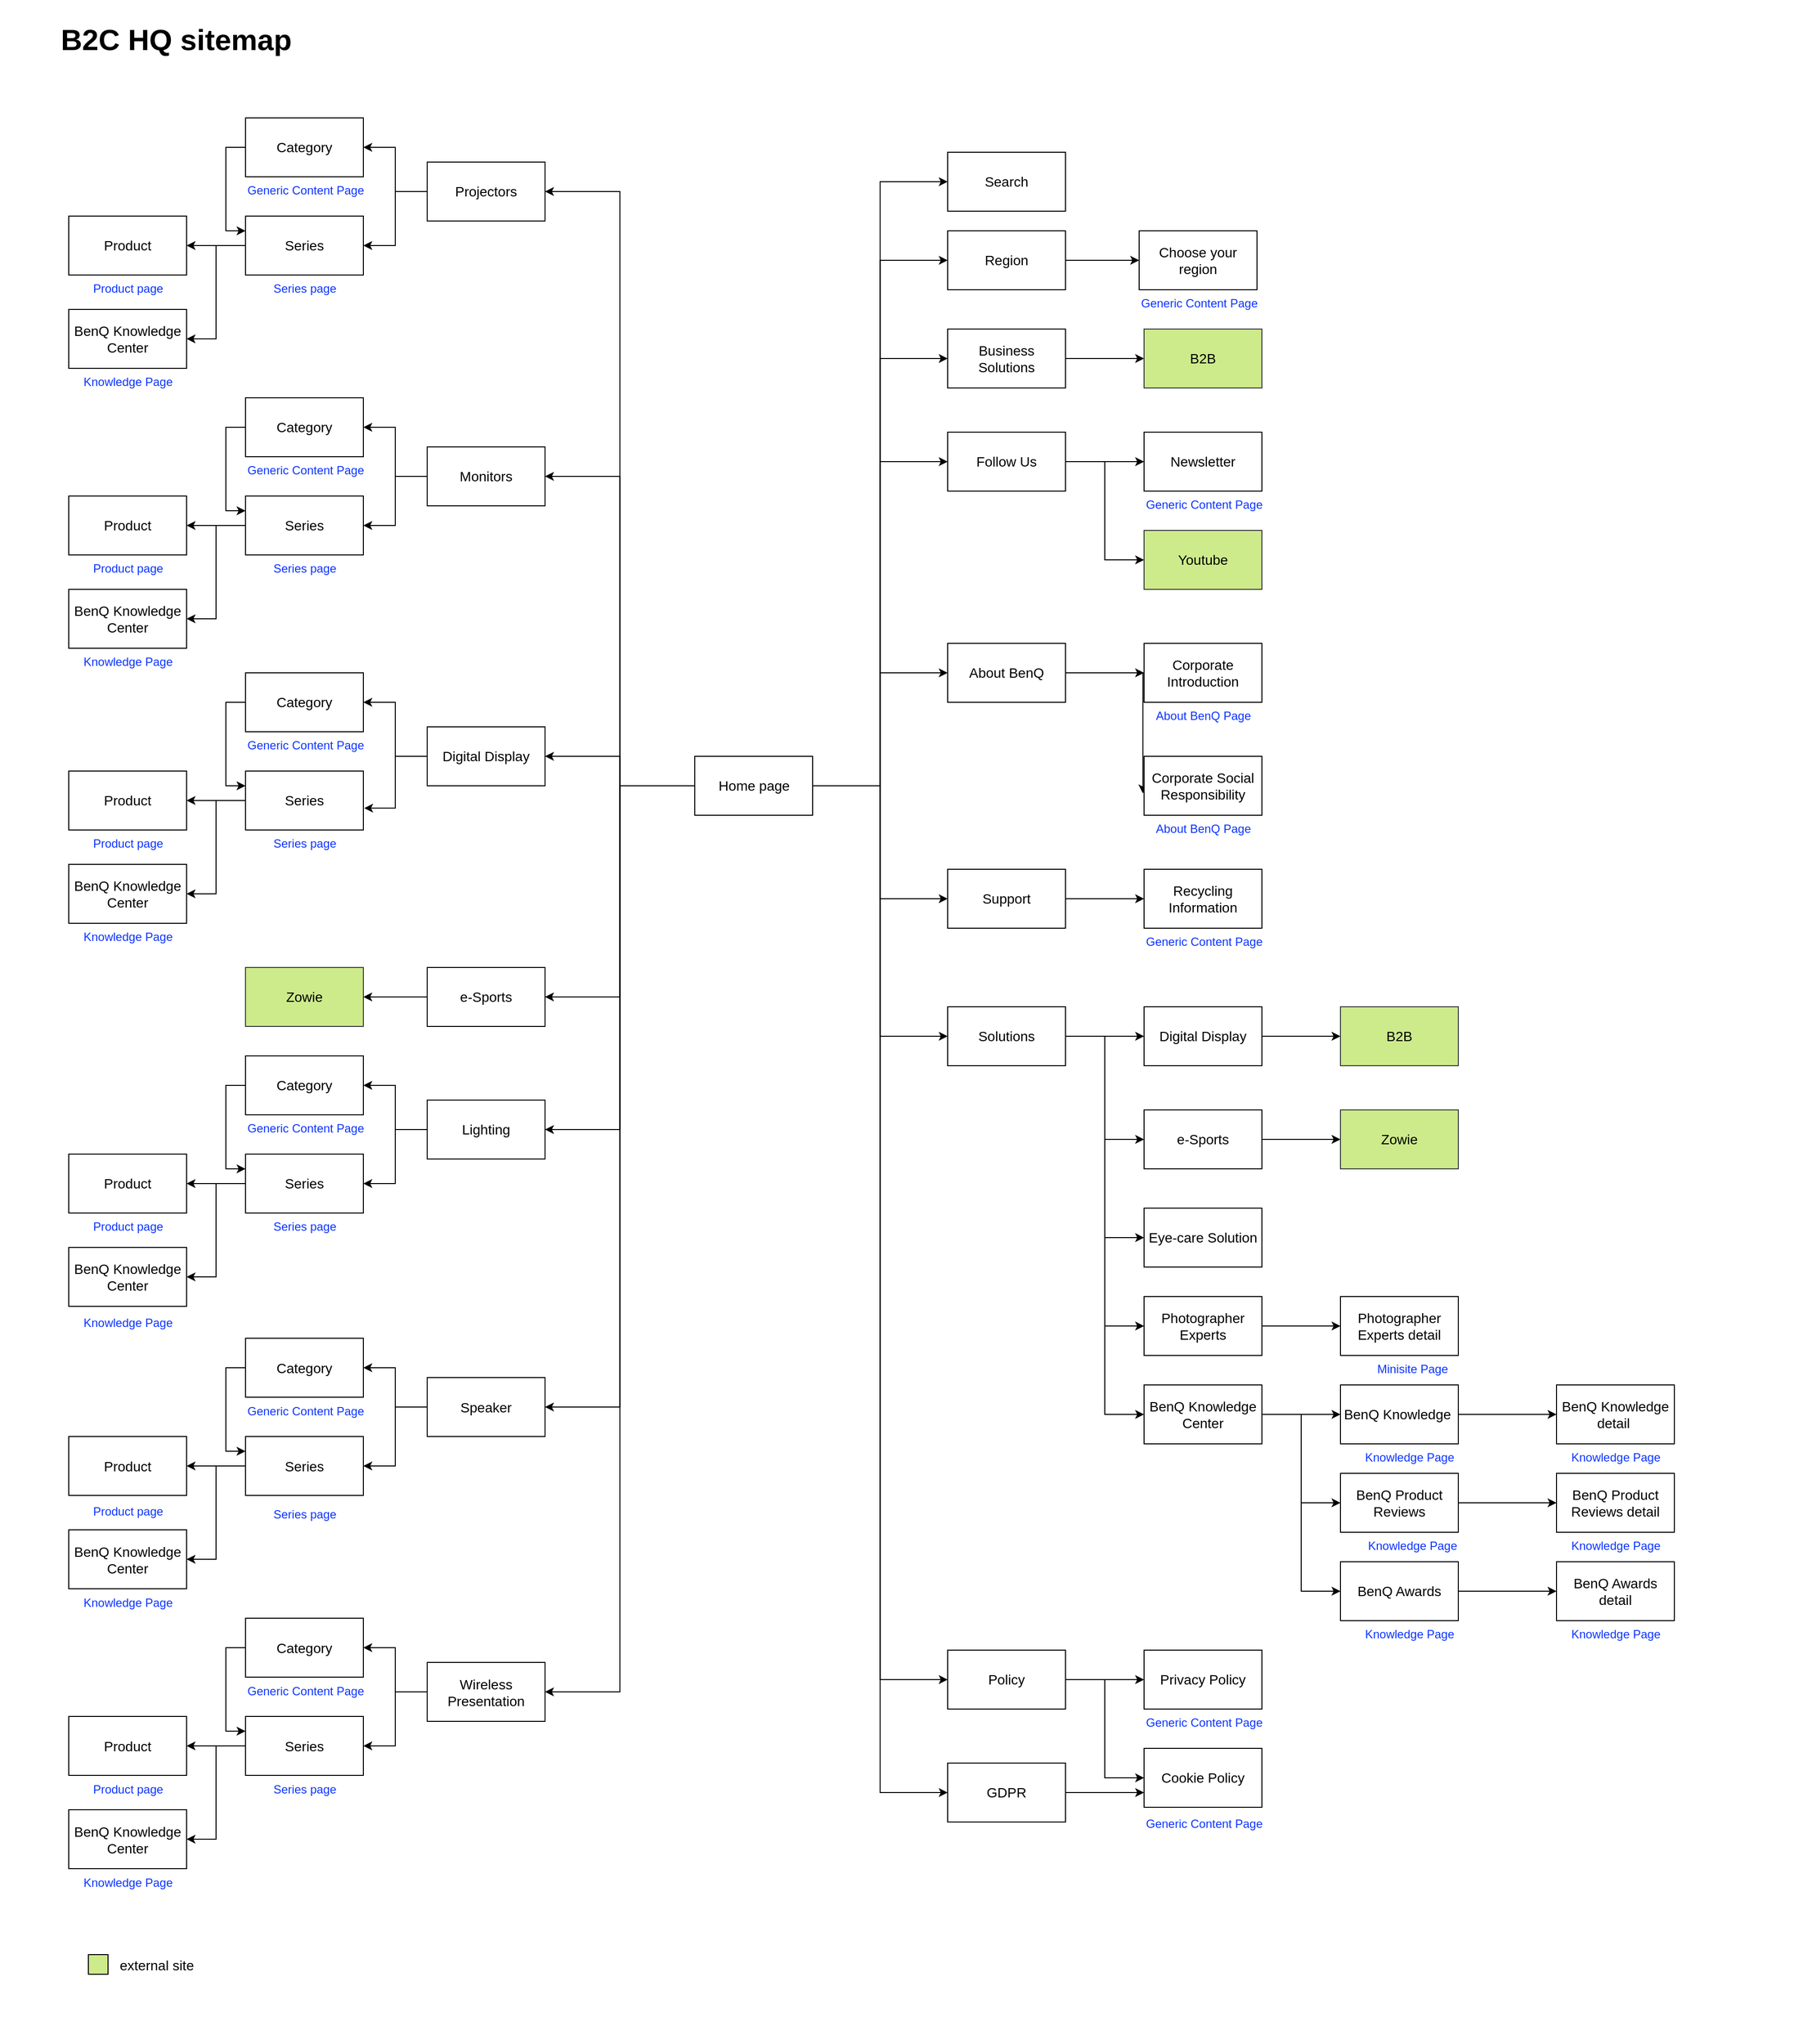 <mxfile version="10.7.1" type="device"><diagram id="2v0pFgqWZlvzIFArB7MX" name="Page-1"><mxGraphModel dx="1010" dy="501" grid="1" gridSize="10" guides="1" tooltips="1" connect="1" arrows="1" fold="1" page="1" pageScale="1" pageWidth="1800" pageHeight="1100" math="0" shadow="0"><root><mxCell id="0"/><mxCell id="1" parent="0"/><mxCell id="MozTqkWaVPVgUy4RxoLR-14" style="edgeStyle=orthogonalEdgeStyle;rounded=0;orthogonalLoop=1;jettySize=auto;html=1;entryX=0;entryY=0.25;entryDx=0;entryDy=0;fontSize=12;exitX=0;exitY=0.5;exitDx=0;exitDy=0;" parent="1" source="Bz3xYdsjKJJT0DxHpdML-20" target="Bz3xYdsjKJJT0DxHpdML-21" edge="1"><mxGeometry relative="1" as="geometry"/></mxCell><mxCell id="Bz3xYdsjKJJT0DxHpdML-20" value="Category" style="rounded=0;whiteSpace=wrap;html=1;fontSize=14;" parent="1" vertex="1"><mxGeometry x="260" y="140" width="120" height="60" as="geometry"/></mxCell><mxCell id="MozTqkWaVPVgUy4RxoLR-12" style="edgeStyle=orthogonalEdgeStyle;rounded=0;orthogonalLoop=1;jettySize=auto;html=1;entryX=1;entryY=0.5;entryDx=0;entryDy=0;fontSize=12;" parent="1" source="Bz3xYdsjKJJT0DxHpdML-21" target="Bz3xYdsjKJJT0DxHpdML-25" edge="1"><mxGeometry relative="1" as="geometry"/></mxCell><mxCell id="MozTqkWaVPVgUy4RxoLR-13" style="edgeStyle=orthogonalEdgeStyle;rounded=0;orthogonalLoop=1;jettySize=auto;html=1;entryX=1;entryY=0.5;entryDx=0;entryDy=0;fontSize=12;" parent="1" source="Bz3xYdsjKJJT0DxHpdML-21" target="Bz3xYdsjKJJT0DxHpdML-27" edge="1"><mxGeometry relative="1" as="geometry"/></mxCell><mxCell id="Bz3xYdsjKJJT0DxHpdML-21" value="Series" style="rounded=0;whiteSpace=wrap;html=1;fontSize=14;" parent="1" vertex="1"><mxGeometry x="260" y="240" width="120" height="60" as="geometry"/></mxCell><mxCell id="Bz3xYdsjKJJT0DxHpdML-25" value="Product" style="rounded=0;whiteSpace=wrap;html=1;fontSize=14;" parent="1" vertex="1"><mxGeometry x="80" y="240" width="120" height="60" as="geometry"/></mxCell><mxCell id="Bz3xYdsjKJJT0DxHpdML-27" value="BenQ Knowledge Center" style="rounded=0;whiteSpace=wrap;html=1;fontSize=14;" parent="1" vertex="1"><mxGeometry x="80" y="335" width="120" height="60" as="geometry"/></mxCell><mxCell id="Bz3xYdsjKJJT0DxHpdML-45" value="Generic Content Page" style="text;html=1;fontColor=#0D35FF;fontSize=12;" parent="1" vertex="1"><mxGeometry x="260" y="200" width="120" height="30" as="geometry"/></mxCell><mxCell id="Bz3xYdsjKJJT0DxHpdML-46" value="Series page" style="text;html=1;fillColor=none;fontColor=#0D35FF;verticalAlign=top;labelPosition=center;verticalLabelPosition=middle;align=center;fontSize=12;" parent="1" vertex="1"><mxGeometry x="285" y="300" width="70" height="30" as="geometry"/></mxCell><mxCell id="Bz3xYdsjKJJT0DxHpdML-47" value="Product page" style="text;html=1;fontColor=#0D35FF;align=center;fontSize=12;" parent="1" vertex="1"><mxGeometry x="90" y="300" width="100" height="30" as="geometry"/></mxCell><mxCell id="Bz3xYdsjKJJT0DxHpdML-48" value="Knowledge Page" style="text;html=1;fontColor=#0D35FF;align=center;fontSize=12;" parent="1" vertex="1"><mxGeometry x="80" y="395" width="120" height="30" as="geometry"/></mxCell><mxCell id="MozTqkWaVPVgUy4RxoLR-83" style="edgeStyle=orthogonalEdgeStyle;rounded=0;orthogonalLoop=1;jettySize=auto;html=1;entryX=1;entryY=0.5;entryDx=0;entryDy=0;fontSize=14;fontColor=#000000;" parent="1" source="MozTqkWaVPVgUy4RxoLR-1" target="MozTqkWaVPVgUy4RxoLR-2" edge="1"><mxGeometry relative="1" as="geometry"/></mxCell><mxCell id="MozTqkWaVPVgUy4RxoLR-84" style="edgeStyle=orthogonalEdgeStyle;rounded=0;orthogonalLoop=1;jettySize=auto;html=1;exitX=0;exitY=0.5;exitDx=0;exitDy=0;entryX=1;entryY=0.5;entryDx=0;entryDy=0;fontSize=14;fontColor=#000000;" parent="1" source="MozTqkWaVPVgUy4RxoLR-1" target="MozTqkWaVPVgUy4RxoLR-4" edge="1"><mxGeometry relative="1" as="geometry"/></mxCell><mxCell id="MozTqkWaVPVgUy4RxoLR-85" style="edgeStyle=orthogonalEdgeStyle;rounded=0;orthogonalLoop=1;jettySize=auto;html=1;exitX=0;exitY=0.5;exitDx=0;exitDy=0;entryX=1;entryY=0.5;entryDx=0;entryDy=0;fontSize=14;fontColor=#000000;" parent="1" source="MozTqkWaVPVgUy4RxoLR-1" target="MozTqkWaVPVgUy4RxoLR-5" edge="1"><mxGeometry relative="1" as="geometry"/></mxCell><mxCell id="MozTqkWaVPVgUy4RxoLR-86" style="edgeStyle=orthogonalEdgeStyle;rounded=0;orthogonalLoop=1;jettySize=auto;html=1;entryX=1;entryY=0.5;entryDx=0;entryDy=0;fontSize=14;fontColor=#000000;" parent="1" source="MozTqkWaVPVgUy4RxoLR-1" target="MozTqkWaVPVgUy4RxoLR-6" edge="1"><mxGeometry relative="1" as="geometry"/></mxCell><mxCell id="MozTqkWaVPVgUy4RxoLR-87" style="edgeStyle=orthogonalEdgeStyle;rounded=0;orthogonalLoop=1;jettySize=auto;html=1;exitX=0;exitY=0.5;exitDx=0;exitDy=0;entryX=1;entryY=0.5;entryDx=0;entryDy=0;fontSize=14;fontColor=#000000;" parent="1" source="MozTqkWaVPVgUy4RxoLR-1" target="MozTqkWaVPVgUy4RxoLR-7" edge="1"><mxGeometry relative="1" as="geometry"/></mxCell><mxCell id="MozTqkWaVPVgUy4RxoLR-88" style="edgeStyle=orthogonalEdgeStyle;rounded=0;orthogonalLoop=1;jettySize=auto;html=1;exitX=0;exitY=0.5;exitDx=0;exitDy=0;entryX=1;entryY=0.5;entryDx=0;entryDy=0;fontSize=14;fontColor=#000000;" parent="1" source="MozTqkWaVPVgUy4RxoLR-1" target="MozTqkWaVPVgUy4RxoLR-8" edge="1"><mxGeometry relative="1" as="geometry"/></mxCell><mxCell id="MozTqkWaVPVgUy4RxoLR-89" style="edgeStyle=orthogonalEdgeStyle;rounded=0;orthogonalLoop=1;jettySize=auto;html=1;exitX=0;exitY=0.5;exitDx=0;exitDy=0;entryX=1;entryY=0.5;entryDx=0;entryDy=0;fontSize=14;fontColor=#000000;" parent="1" source="MozTqkWaVPVgUy4RxoLR-1" target="MozTqkWaVPVgUy4RxoLR-9" edge="1"><mxGeometry relative="1" as="geometry"/></mxCell><mxCell id="MozTqkWaVPVgUy4RxoLR-189" style="edgeStyle=orthogonalEdgeStyle;rounded=0;orthogonalLoop=1;jettySize=auto;html=1;exitX=1;exitY=0.5;exitDx=0;exitDy=0;entryX=0;entryY=0.5;entryDx=0;entryDy=0;fontSize=14;fontColor=#000000;" parent="1" source="MozTqkWaVPVgUy4RxoLR-1" target="MozTqkWaVPVgUy4RxoLR-187" edge="1"><mxGeometry relative="1" as="geometry"/></mxCell><mxCell id="MozTqkWaVPVgUy4RxoLR-190" style="edgeStyle=orthogonalEdgeStyle;rounded=0;orthogonalLoop=1;jettySize=auto;html=1;exitX=1;exitY=0.5;exitDx=0;exitDy=0;entryX=0;entryY=0.5;entryDx=0;entryDy=0;fontSize=14;fontColor=#000000;" parent="1" source="MozTqkWaVPVgUy4RxoLR-1" target="MozTqkWaVPVgUy4RxoLR-92" edge="1"><mxGeometry relative="1" as="geometry"/></mxCell><mxCell id="MozTqkWaVPVgUy4RxoLR-191" style="edgeStyle=orthogonalEdgeStyle;rounded=0;orthogonalLoop=1;jettySize=auto;html=1;exitX=1;exitY=0.5;exitDx=0;exitDy=0;entryX=0;entryY=0.5;entryDx=0;entryDy=0;fontSize=14;fontColor=#000000;" parent="1" source="MozTqkWaVPVgUy4RxoLR-1" target="MozTqkWaVPVgUy4RxoLR-95" edge="1"><mxGeometry relative="1" as="geometry"/></mxCell><mxCell id="MozTqkWaVPVgUy4RxoLR-192" style="edgeStyle=orthogonalEdgeStyle;rounded=0;orthogonalLoop=1;jettySize=auto;html=1;exitX=1;exitY=0.5;exitDx=0;exitDy=0;entryX=0;entryY=0.5;entryDx=0;entryDy=0;fontSize=14;fontColor=#000000;" parent="1" source="MozTqkWaVPVgUy4RxoLR-1" target="MozTqkWaVPVgUy4RxoLR-100" edge="1"><mxGeometry relative="1" as="geometry"/></mxCell><mxCell id="MozTqkWaVPVgUy4RxoLR-193" style="edgeStyle=orthogonalEdgeStyle;rounded=0;orthogonalLoop=1;jettySize=auto;html=1;exitX=1;exitY=0.5;exitDx=0;exitDy=0;entryX=0;entryY=0.5;entryDx=0;entryDy=0;fontSize=14;fontColor=#000000;" parent="1" source="MozTqkWaVPVgUy4RxoLR-1" target="MozTqkWaVPVgUy4RxoLR-106" edge="1"><mxGeometry relative="1" as="geometry"/></mxCell><mxCell id="MozTqkWaVPVgUy4RxoLR-194" style="edgeStyle=orthogonalEdgeStyle;rounded=0;orthogonalLoop=1;jettySize=auto;html=1;exitX=1;exitY=0.5;exitDx=0;exitDy=0;entryX=0;entryY=0.5;entryDx=0;entryDy=0;fontSize=14;fontColor=#000000;" parent="1" source="MozTqkWaVPVgUy4RxoLR-1" target="MozTqkWaVPVgUy4RxoLR-114" edge="1"><mxGeometry relative="1" as="geometry"/></mxCell><mxCell id="MozTqkWaVPVgUy4RxoLR-195" style="edgeStyle=orthogonalEdgeStyle;rounded=0;orthogonalLoop=1;jettySize=auto;html=1;exitX=1;exitY=0.5;exitDx=0;exitDy=0;entryX=0;entryY=0.5;entryDx=0;entryDy=0;fontSize=14;fontColor=#000000;" parent="1" source="MozTqkWaVPVgUy4RxoLR-1" target="MozTqkWaVPVgUy4RxoLR-121" edge="1"><mxGeometry relative="1" as="geometry"/></mxCell><mxCell id="MozTqkWaVPVgUy4RxoLR-196" style="edgeStyle=orthogonalEdgeStyle;rounded=0;orthogonalLoop=1;jettySize=auto;html=1;exitX=1;exitY=0.5;exitDx=0;exitDy=0;entryX=0;entryY=0.5;entryDx=0;entryDy=0;fontSize=14;fontColor=#000000;" parent="1" source="MozTqkWaVPVgUy4RxoLR-1" target="MozTqkWaVPVgUy4RxoLR-135" edge="1"><mxGeometry relative="1" as="geometry"/></mxCell><mxCell id="MozTqkWaVPVgUy4RxoLR-197" style="edgeStyle=orthogonalEdgeStyle;rounded=0;orthogonalLoop=1;jettySize=auto;html=1;exitX=1;exitY=0.5;exitDx=0;exitDy=0;entryX=0;entryY=0.5;entryDx=0;entryDy=0;fontSize=14;fontColor=#000000;" parent="1" source="MozTqkWaVPVgUy4RxoLR-1" target="MozTqkWaVPVgUy4RxoLR-182" edge="1"><mxGeometry relative="1" as="geometry"/></mxCell><mxCell id="MozTqkWaVPVgUy4RxoLR-1" value="Home page" style="rounded=0;whiteSpace=wrap;html=1;fontSize=14;" parent="1" vertex="1"><mxGeometry x="717.5" y="790" width="120" height="60" as="geometry"/></mxCell><mxCell id="MozTqkWaVPVgUy4RxoLR-10" style="edgeStyle=orthogonalEdgeStyle;rounded=0;orthogonalLoop=1;jettySize=auto;html=1;entryX=1;entryY=0.5;entryDx=0;entryDy=0;fontSize=12;" parent="1" source="MozTqkWaVPVgUy4RxoLR-2" target="Bz3xYdsjKJJT0DxHpdML-20" edge="1"><mxGeometry relative="1" as="geometry"/></mxCell><mxCell id="MozTqkWaVPVgUy4RxoLR-11" style="edgeStyle=orthogonalEdgeStyle;rounded=0;orthogonalLoop=1;jettySize=auto;html=1;entryX=1;entryY=0.5;entryDx=0;entryDy=0;fontSize=12;" parent="1" source="MozTqkWaVPVgUy4RxoLR-2" target="Bz3xYdsjKJJT0DxHpdML-21" edge="1"><mxGeometry relative="1" as="geometry"/></mxCell><mxCell id="MozTqkWaVPVgUy4RxoLR-2" value="Projectors" style="rounded=0;whiteSpace=wrap;html=1;fontSize=14;" parent="1" vertex="1"><mxGeometry x="445" y="185" width="120" height="60" as="geometry"/></mxCell><mxCell id="MozTqkWaVPVgUy4RxoLR-70" style="edgeStyle=orthogonalEdgeStyle;rounded=0;orthogonalLoop=1;jettySize=auto;html=1;entryX=1;entryY=0.5;entryDx=0;entryDy=0;fontSize=12;" parent="1" source="MozTqkWaVPVgUy4RxoLR-4" target="MozTqkWaVPVgUy4RxoLR-16" edge="1"><mxGeometry relative="1" as="geometry"/></mxCell><mxCell id="MozTqkWaVPVgUy4RxoLR-71" style="edgeStyle=orthogonalEdgeStyle;rounded=0;orthogonalLoop=1;jettySize=auto;html=1;exitX=0;exitY=0.5;exitDx=0;exitDy=0;entryX=1;entryY=0.5;entryDx=0;entryDy=0;fontSize=12;" parent="1" source="MozTqkWaVPVgUy4RxoLR-4" target="MozTqkWaVPVgUy4RxoLR-19" edge="1"><mxGeometry relative="1" as="geometry"/></mxCell><mxCell id="MozTqkWaVPVgUy4RxoLR-4" value="Monitors" style="rounded=0;whiteSpace=wrap;html=1;fontSize=14;" parent="1" vertex="1"><mxGeometry x="445" y="475" width="120" height="60" as="geometry"/></mxCell><mxCell id="MozTqkWaVPVgUy4RxoLR-72" style="edgeStyle=orthogonalEdgeStyle;rounded=0;orthogonalLoop=1;jettySize=auto;html=1;entryX=1;entryY=0.5;entryDx=0;entryDy=0;fontSize=12;" parent="1" source="MozTqkWaVPVgUy4RxoLR-5" target="MozTqkWaVPVgUy4RxoLR-27" edge="1"><mxGeometry relative="1" as="geometry"/></mxCell><mxCell id="MozTqkWaVPVgUy4RxoLR-73" style="edgeStyle=orthogonalEdgeStyle;rounded=0;orthogonalLoop=1;jettySize=auto;html=1;entryX=1.007;entryY=0.63;entryDx=0;entryDy=0;entryPerimeter=0;fontSize=12;" parent="1" source="MozTqkWaVPVgUy4RxoLR-5" target="MozTqkWaVPVgUy4RxoLR-30" edge="1"><mxGeometry relative="1" as="geometry"/></mxCell><mxCell id="MozTqkWaVPVgUy4RxoLR-5" value="Digital Display" style="rounded=0;whiteSpace=wrap;html=1;fontSize=14;" parent="1" vertex="1"><mxGeometry x="445" y="760" width="120" height="60" as="geometry"/></mxCell><mxCell id="MozTqkWaVPVgUy4RxoLR-75" style="edgeStyle=orthogonalEdgeStyle;rounded=0;orthogonalLoop=1;jettySize=auto;html=1;entryX=1;entryY=0.5;entryDx=0;entryDy=0;fontSize=12;" parent="1" source="MozTqkWaVPVgUy4RxoLR-6" target="MozTqkWaVPVgUy4RxoLR-74" edge="1"><mxGeometry relative="1" as="geometry"/></mxCell><mxCell id="MozTqkWaVPVgUy4RxoLR-6" value="e-Sports" style="rounded=0;whiteSpace=wrap;html=1;fontSize=14;" parent="1" vertex="1"><mxGeometry x="445" y="1005" width="120" height="60" as="geometry"/></mxCell><mxCell id="MozTqkWaVPVgUy4RxoLR-77" style="edgeStyle=orthogonalEdgeStyle;rounded=0;orthogonalLoop=1;jettySize=auto;html=1;entryX=1;entryY=0.5;entryDx=0;entryDy=0;fontSize=14;fontColor=#000000;" parent="1" source="MozTqkWaVPVgUy4RxoLR-7" target="MozTqkWaVPVgUy4RxoLR-38" edge="1"><mxGeometry relative="1" as="geometry"/></mxCell><mxCell id="MozTqkWaVPVgUy4RxoLR-78" style="edgeStyle=orthogonalEdgeStyle;rounded=0;orthogonalLoop=1;jettySize=auto;html=1;entryX=1;entryY=0.5;entryDx=0;entryDy=0;fontSize=14;fontColor=#000000;" parent="1" source="MozTqkWaVPVgUy4RxoLR-7" target="MozTqkWaVPVgUy4RxoLR-41" edge="1"><mxGeometry relative="1" as="geometry"/></mxCell><mxCell id="MozTqkWaVPVgUy4RxoLR-7" value="Lighting" style="rounded=0;whiteSpace=wrap;html=1;fontSize=14;" parent="1" vertex="1"><mxGeometry x="445" y="1140" width="120" height="60" as="geometry"/></mxCell><mxCell id="MozTqkWaVPVgUy4RxoLR-79" style="edgeStyle=orthogonalEdgeStyle;rounded=0;orthogonalLoop=1;jettySize=auto;html=1;entryX=1;entryY=0.5;entryDx=0;entryDy=0;fontSize=14;fontColor=#000000;" parent="1" source="MozTqkWaVPVgUy4RxoLR-8" target="MozTqkWaVPVgUy4RxoLR-49" edge="1"><mxGeometry relative="1" as="geometry"/></mxCell><mxCell id="MozTqkWaVPVgUy4RxoLR-80" style="edgeStyle=orthogonalEdgeStyle;rounded=0;orthogonalLoop=1;jettySize=auto;html=1;entryX=1;entryY=0.5;entryDx=0;entryDy=0;fontSize=14;fontColor=#000000;" parent="1" source="MozTqkWaVPVgUy4RxoLR-8" target="MozTqkWaVPVgUy4RxoLR-52" edge="1"><mxGeometry relative="1" as="geometry"/></mxCell><mxCell id="MozTqkWaVPVgUy4RxoLR-8" value="Speaker" style="rounded=0;whiteSpace=wrap;html=1;fontSize=14;" parent="1" vertex="1"><mxGeometry x="445" y="1422.5" width="120" height="60" as="geometry"/></mxCell><mxCell id="MozTqkWaVPVgUy4RxoLR-81" style="edgeStyle=orthogonalEdgeStyle;rounded=0;orthogonalLoop=1;jettySize=auto;html=1;entryX=1;entryY=0.5;entryDx=0;entryDy=0;fontSize=14;fontColor=#000000;" parent="1" source="MozTqkWaVPVgUy4RxoLR-9" target="MozTqkWaVPVgUy4RxoLR-60" edge="1"><mxGeometry relative="1" as="geometry"/></mxCell><mxCell id="MozTqkWaVPVgUy4RxoLR-82" style="edgeStyle=orthogonalEdgeStyle;rounded=0;orthogonalLoop=1;jettySize=auto;html=1;entryX=1;entryY=0.5;entryDx=0;entryDy=0;fontSize=14;fontColor=#000000;" parent="1" source="MozTqkWaVPVgUy4RxoLR-9" target="MozTqkWaVPVgUy4RxoLR-63" edge="1"><mxGeometry relative="1" as="geometry"/></mxCell><mxCell id="MozTqkWaVPVgUy4RxoLR-9" value="Wireless Presentation" style="rounded=0;whiteSpace=wrap;html=1;fontSize=14;" parent="1" vertex="1"><mxGeometry x="445" y="1712.5" width="120" height="60" as="geometry"/></mxCell><mxCell id="MozTqkWaVPVgUy4RxoLR-15" style="edgeStyle=orthogonalEdgeStyle;rounded=0;orthogonalLoop=1;jettySize=auto;html=1;entryX=0;entryY=0.25;entryDx=0;entryDy=0;fontSize=12;exitX=0;exitY=0.5;exitDx=0;exitDy=0;" parent="1" source="MozTqkWaVPVgUy4RxoLR-16" target="MozTqkWaVPVgUy4RxoLR-19" edge="1"><mxGeometry relative="1" as="geometry"/></mxCell><mxCell id="MozTqkWaVPVgUy4RxoLR-16" value="Category" style="rounded=0;whiteSpace=wrap;html=1;fontSize=14;" parent="1" vertex="1"><mxGeometry x="260" y="425" width="120" height="60" as="geometry"/></mxCell><mxCell id="MozTqkWaVPVgUy4RxoLR-17" style="edgeStyle=orthogonalEdgeStyle;rounded=0;orthogonalLoop=1;jettySize=auto;html=1;entryX=1;entryY=0.5;entryDx=0;entryDy=0;fontSize=12;" parent="1" source="MozTqkWaVPVgUy4RxoLR-19" target="MozTqkWaVPVgUy4RxoLR-20" edge="1"><mxGeometry relative="1" as="geometry"/></mxCell><mxCell id="MozTqkWaVPVgUy4RxoLR-18" style="edgeStyle=orthogonalEdgeStyle;rounded=0;orthogonalLoop=1;jettySize=auto;html=1;entryX=1;entryY=0.5;entryDx=0;entryDy=0;fontSize=12;" parent="1" source="MozTqkWaVPVgUy4RxoLR-19" target="MozTqkWaVPVgUy4RxoLR-21" edge="1"><mxGeometry relative="1" as="geometry"/></mxCell><mxCell id="MozTqkWaVPVgUy4RxoLR-19" value="Series" style="rounded=0;whiteSpace=wrap;html=1;fontSize=14;" parent="1" vertex="1"><mxGeometry x="260" y="525" width="120" height="60" as="geometry"/></mxCell><mxCell id="MozTqkWaVPVgUy4RxoLR-20" value="Product" style="rounded=0;whiteSpace=wrap;html=1;fontSize=14;" parent="1" vertex="1"><mxGeometry x="80" y="525" width="120" height="60" as="geometry"/></mxCell><mxCell id="MozTqkWaVPVgUy4RxoLR-21" value="BenQ Knowledge Center" style="rounded=0;whiteSpace=wrap;html=1;fontSize=14;" parent="1" vertex="1"><mxGeometry x="80" y="620" width="120" height="60" as="geometry"/></mxCell><mxCell id="MozTqkWaVPVgUy4RxoLR-22" value="Generic Content Page" style="text;html=1;fontColor=#0D35FF;fontSize=12;" parent="1" vertex="1"><mxGeometry x="260" y="485" width="120" height="30" as="geometry"/></mxCell><mxCell id="MozTqkWaVPVgUy4RxoLR-23" value="Series page" style="text;html=1;fillColor=none;fontColor=#0D35FF;verticalAlign=top;labelPosition=center;verticalLabelPosition=middle;align=center;fontSize=12;" parent="1" vertex="1"><mxGeometry x="285" y="585" width="70" height="30" as="geometry"/></mxCell><mxCell id="MozTqkWaVPVgUy4RxoLR-24" value="Product page" style="text;html=1;fontColor=#0D35FF;align=center;fontSize=12;" parent="1" vertex="1"><mxGeometry x="90" y="585" width="100" height="30" as="geometry"/></mxCell><mxCell id="MozTqkWaVPVgUy4RxoLR-25" value="Knowledge Page" style="text;html=1;fontColor=#0D35FF;align=center;fontSize=12;" parent="1" vertex="1"><mxGeometry x="80" y="680" width="120" height="30" as="geometry"/></mxCell><mxCell id="MozTqkWaVPVgUy4RxoLR-26" style="edgeStyle=orthogonalEdgeStyle;rounded=0;orthogonalLoop=1;jettySize=auto;html=1;entryX=0;entryY=0.25;entryDx=0;entryDy=0;fontSize=12;exitX=0;exitY=0.5;exitDx=0;exitDy=0;" parent="1" source="MozTqkWaVPVgUy4RxoLR-27" target="MozTqkWaVPVgUy4RxoLR-30" edge="1"><mxGeometry relative="1" as="geometry"/></mxCell><mxCell id="MozTqkWaVPVgUy4RxoLR-27" value="Category" style="rounded=0;whiteSpace=wrap;html=1;fontSize=14;" parent="1" vertex="1"><mxGeometry x="260" y="705" width="120" height="60" as="geometry"/></mxCell><mxCell id="MozTqkWaVPVgUy4RxoLR-28" style="edgeStyle=orthogonalEdgeStyle;rounded=0;orthogonalLoop=1;jettySize=auto;html=1;entryX=1;entryY=0.5;entryDx=0;entryDy=0;fontSize=12;" parent="1" source="MozTqkWaVPVgUy4RxoLR-30" target="MozTqkWaVPVgUy4RxoLR-31" edge="1"><mxGeometry relative="1" as="geometry"/></mxCell><mxCell id="MozTqkWaVPVgUy4RxoLR-29" style="edgeStyle=orthogonalEdgeStyle;rounded=0;orthogonalLoop=1;jettySize=auto;html=1;entryX=1;entryY=0.5;entryDx=0;entryDy=0;fontSize=12;" parent="1" source="MozTqkWaVPVgUy4RxoLR-30" target="MozTqkWaVPVgUy4RxoLR-32" edge="1"><mxGeometry relative="1" as="geometry"/></mxCell><mxCell id="MozTqkWaVPVgUy4RxoLR-30" value="Series" style="rounded=0;whiteSpace=wrap;html=1;fontSize=14;" parent="1" vertex="1"><mxGeometry x="260" y="805" width="120" height="60" as="geometry"/></mxCell><mxCell id="MozTqkWaVPVgUy4RxoLR-31" value="Product" style="rounded=0;whiteSpace=wrap;html=1;fontSize=14;" parent="1" vertex="1"><mxGeometry x="80" y="805" width="120" height="60" as="geometry"/></mxCell><mxCell id="MozTqkWaVPVgUy4RxoLR-32" value="BenQ Knowledge Center" style="rounded=0;whiteSpace=wrap;html=1;fontSize=14;" parent="1" vertex="1"><mxGeometry x="80" y="900" width="120" height="60" as="geometry"/></mxCell><mxCell id="MozTqkWaVPVgUy4RxoLR-33" value="Generic Content Page" style="text;html=1;fontColor=#0D35FF;fontSize=12;" parent="1" vertex="1"><mxGeometry x="260" y="765" width="120" height="30" as="geometry"/></mxCell><mxCell id="MozTqkWaVPVgUy4RxoLR-34" value="Series page" style="text;html=1;fillColor=none;fontColor=#0D35FF;verticalAlign=top;labelPosition=center;verticalLabelPosition=middle;align=center;fontSize=12;" parent="1" vertex="1"><mxGeometry x="285" y="865" width="70" height="30" as="geometry"/></mxCell><mxCell id="MozTqkWaVPVgUy4RxoLR-35" value="Product page" style="text;html=1;fontColor=#0D35FF;align=center;fontSize=12;" parent="1" vertex="1"><mxGeometry x="90" y="865" width="100" height="30" as="geometry"/></mxCell><mxCell id="MozTqkWaVPVgUy4RxoLR-36" value="Knowledge Page" style="text;html=1;fontColor=#0D35FF;align=center;fontSize=12;" parent="1" vertex="1"><mxGeometry x="80" y="960" width="120" height="30" as="geometry"/></mxCell><mxCell id="MozTqkWaVPVgUy4RxoLR-37" style="edgeStyle=orthogonalEdgeStyle;rounded=0;orthogonalLoop=1;jettySize=auto;html=1;entryX=0;entryY=0.25;entryDx=0;entryDy=0;fontSize=12;exitX=0;exitY=0.5;exitDx=0;exitDy=0;" parent="1" source="MozTqkWaVPVgUy4RxoLR-38" target="MozTqkWaVPVgUy4RxoLR-41" edge="1"><mxGeometry relative="1" as="geometry"/></mxCell><mxCell id="MozTqkWaVPVgUy4RxoLR-38" value="Category" style="rounded=0;whiteSpace=wrap;html=1;fontSize=14;" parent="1" vertex="1"><mxGeometry x="260" y="1095" width="120" height="60" as="geometry"/></mxCell><mxCell id="MozTqkWaVPVgUy4RxoLR-39" style="edgeStyle=orthogonalEdgeStyle;rounded=0;orthogonalLoop=1;jettySize=auto;html=1;entryX=1;entryY=0.5;entryDx=0;entryDy=0;fontSize=12;" parent="1" source="MozTqkWaVPVgUy4RxoLR-41" target="MozTqkWaVPVgUy4RxoLR-42" edge="1"><mxGeometry relative="1" as="geometry"/></mxCell><mxCell id="MozTqkWaVPVgUy4RxoLR-40" style="edgeStyle=orthogonalEdgeStyle;rounded=0;orthogonalLoop=1;jettySize=auto;html=1;entryX=1;entryY=0.5;entryDx=0;entryDy=0;fontSize=12;" parent="1" source="MozTqkWaVPVgUy4RxoLR-41" target="MozTqkWaVPVgUy4RxoLR-43" edge="1"><mxGeometry relative="1" as="geometry"/></mxCell><mxCell id="MozTqkWaVPVgUy4RxoLR-41" value="Series" style="rounded=0;whiteSpace=wrap;html=1;fontSize=14;" parent="1" vertex="1"><mxGeometry x="260" y="1195" width="120" height="60" as="geometry"/></mxCell><mxCell id="MozTqkWaVPVgUy4RxoLR-42" value="Product" style="rounded=0;whiteSpace=wrap;html=1;fontSize=14;" parent="1" vertex="1"><mxGeometry x="80" y="1195" width="120" height="60" as="geometry"/></mxCell><mxCell id="MozTqkWaVPVgUy4RxoLR-43" value="BenQ Knowledge Center" style="rounded=0;whiteSpace=wrap;html=1;fontSize=14;" parent="1" vertex="1"><mxGeometry x="80" y="1290" width="120" height="60" as="geometry"/></mxCell><mxCell id="MozTqkWaVPVgUy4RxoLR-44" value="Generic Content Page" style="text;html=1;fontColor=#0D35FF;fontSize=12;" parent="1" vertex="1"><mxGeometry x="260" y="1155" width="120" height="30" as="geometry"/></mxCell><mxCell id="MozTqkWaVPVgUy4RxoLR-45" value="Series page" style="text;html=1;fillColor=none;fontColor=#0D35FF;verticalAlign=top;labelPosition=center;verticalLabelPosition=middle;align=center;fontSize=12;" parent="1" vertex="1"><mxGeometry x="285" y="1255" width="70" height="30" as="geometry"/></mxCell><mxCell id="MozTqkWaVPVgUy4RxoLR-46" value="Product page" style="text;html=1;fontColor=#0D35FF;align=center;fontSize=12;" parent="1" vertex="1"><mxGeometry x="90" y="1255" width="100" height="30" as="geometry"/></mxCell><mxCell id="MozTqkWaVPVgUy4RxoLR-47" value="Knowledge Page" style="text;html=1;fontColor=#0D35FF;align=center;fontSize=12;" parent="1" vertex="1"><mxGeometry x="80" y="1352.5" width="120" height="30" as="geometry"/></mxCell><mxCell id="MozTqkWaVPVgUy4RxoLR-48" style="edgeStyle=orthogonalEdgeStyle;rounded=0;orthogonalLoop=1;jettySize=auto;html=1;entryX=0;entryY=0.25;entryDx=0;entryDy=0;fontSize=12;exitX=0;exitY=0.5;exitDx=0;exitDy=0;" parent="1" source="MozTqkWaVPVgUy4RxoLR-49" target="MozTqkWaVPVgUy4RxoLR-52" edge="1"><mxGeometry relative="1" as="geometry"/></mxCell><mxCell id="MozTqkWaVPVgUy4RxoLR-49" value="Category" style="rounded=0;whiteSpace=wrap;html=1;fontSize=14;" parent="1" vertex="1"><mxGeometry x="260" y="1382.5" width="120" height="60" as="geometry"/></mxCell><mxCell id="MozTqkWaVPVgUy4RxoLR-50" style="edgeStyle=orthogonalEdgeStyle;rounded=0;orthogonalLoop=1;jettySize=auto;html=1;entryX=1;entryY=0.5;entryDx=0;entryDy=0;fontSize=12;" parent="1" source="MozTqkWaVPVgUy4RxoLR-52" target="MozTqkWaVPVgUy4RxoLR-53" edge="1"><mxGeometry relative="1" as="geometry"/></mxCell><mxCell id="MozTqkWaVPVgUy4RxoLR-51" style="edgeStyle=orthogonalEdgeStyle;rounded=0;orthogonalLoop=1;jettySize=auto;html=1;entryX=1;entryY=0.5;entryDx=0;entryDy=0;fontSize=12;" parent="1" source="MozTqkWaVPVgUy4RxoLR-52" target="MozTqkWaVPVgUy4RxoLR-54" edge="1"><mxGeometry relative="1" as="geometry"/></mxCell><mxCell id="MozTqkWaVPVgUy4RxoLR-52" value="Series" style="rounded=0;whiteSpace=wrap;html=1;fontSize=14;" parent="1" vertex="1"><mxGeometry x="260" y="1482.5" width="120" height="60" as="geometry"/></mxCell><mxCell id="MozTqkWaVPVgUy4RxoLR-53" value="Product" style="rounded=0;whiteSpace=wrap;html=1;fontSize=14;" parent="1" vertex="1"><mxGeometry x="80" y="1482.5" width="120" height="60" as="geometry"/></mxCell><mxCell id="MozTqkWaVPVgUy4RxoLR-54" value="BenQ Knowledge Center" style="rounded=0;whiteSpace=wrap;html=1;fontSize=14;" parent="1" vertex="1"><mxGeometry x="80" y="1577.5" width="120" height="60" as="geometry"/></mxCell><mxCell id="MozTqkWaVPVgUy4RxoLR-55" value="Generic Content Page" style="text;html=1;fontColor=#0D35FF;fontSize=12;" parent="1" vertex="1"><mxGeometry x="260" y="1442.5" width="120" height="30" as="geometry"/></mxCell><mxCell id="MozTqkWaVPVgUy4RxoLR-56" value="Series page" style="text;html=1;fillColor=none;fontColor=#0D35FF;verticalAlign=top;labelPosition=center;verticalLabelPosition=middle;align=center;fontSize=12;" parent="1" vertex="1"><mxGeometry x="285" y="1547.5" width="70" height="30" as="geometry"/></mxCell><mxCell id="MozTqkWaVPVgUy4RxoLR-57" value="Product page" style="text;html=1;fontColor=#0D35FF;align=center;fontSize=12;" parent="1" vertex="1"><mxGeometry x="90" y="1545" width="100" height="30" as="geometry"/></mxCell><mxCell id="MozTqkWaVPVgUy4RxoLR-58" value="Knowledge Page" style="text;html=1;fontColor=#0D35FF;align=center;fontSize=12;" parent="1" vertex="1"><mxGeometry x="80" y="1637.5" width="120" height="30" as="geometry"/></mxCell><mxCell id="MozTqkWaVPVgUy4RxoLR-59" style="edgeStyle=orthogonalEdgeStyle;rounded=0;orthogonalLoop=1;jettySize=auto;html=1;entryX=0;entryY=0.25;entryDx=0;entryDy=0;fontSize=12;exitX=0;exitY=0.5;exitDx=0;exitDy=0;" parent="1" source="MozTqkWaVPVgUy4RxoLR-60" target="MozTqkWaVPVgUy4RxoLR-63" edge="1"><mxGeometry relative="1" as="geometry"/></mxCell><mxCell id="MozTqkWaVPVgUy4RxoLR-60" value="Category" style="rounded=0;whiteSpace=wrap;html=1;fontSize=14;" parent="1" vertex="1"><mxGeometry x="260" y="1667.5" width="120" height="60" as="geometry"/></mxCell><mxCell id="MozTqkWaVPVgUy4RxoLR-61" style="edgeStyle=orthogonalEdgeStyle;rounded=0;orthogonalLoop=1;jettySize=auto;html=1;entryX=1;entryY=0.5;entryDx=0;entryDy=0;fontSize=12;" parent="1" source="MozTqkWaVPVgUy4RxoLR-63" target="MozTqkWaVPVgUy4RxoLR-64" edge="1"><mxGeometry relative="1" as="geometry"/></mxCell><mxCell id="MozTqkWaVPVgUy4RxoLR-62" style="edgeStyle=orthogonalEdgeStyle;rounded=0;orthogonalLoop=1;jettySize=auto;html=1;entryX=1;entryY=0.5;entryDx=0;entryDy=0;fontSize=12;" parent="1" source="MozTqkWaVPVgUy4RxoLR-63" target="MozTqkWaVPVgUy4RxoLR-65" edge="1"><mxGeometry relative="1" as="geometry"/></mxCell><mxCell id="MozTqkWaVPVgUy4RxoLR-63" value="Series" style="rounded=0;whiteSpace=wrap;html=1;fontSize=14;" parent="1" vertex="1"><mxGeometry x="260" y="1767.5" width="120" height="60" as="geometry"/></mxCell><mxCell id="MozTqkWaVPVgUy4RxoLR-64" value="Product" style="rounded=0;whiteSpace=wrap;html=1;fontSize=14;" parent="1" vertex="1"><mxGeometry x="80" y="1767.5" width="120" height="60" as="geometry"/></mxCell><mxCell id="MozTqkWaVPVgUy4RxoLR-65" value="BenQ Knowledge Center" style="rounded=0;whiteSpace=wrap;html=1;fontSize=14;" parent="1" vertex="1"><mxGeometry x="80" y="1862.5" width="120" height="60" as="geometry"/></mxCell><mxCell id="MozTqkWaVPVgUy4RxoLR-66" value="Generic Content Page" style="text;html=1;fontColor=#0D35FF;fontSize=12;" parent="1" vertex="1"><mxGeometry x="260" y="1727.5" width="120" height="30" as="geometry"/></mxCell><mxCell id="MozTqkWaVPVgUy4RxoLR-67" value="Series page" style="text;html=1;fillColor=none;fontColor=#0D35FF;verticalAlign=top;labelPosition=center;verticalLabelPosition=middle;align=center;fontSize=12;" parent="1" vertex="1"><mxGeometry x="285" y="1827.5" width="70" height="30" as="geometry"/></mxCell><mxCell id="MozTqkWaVPVgUy4RxoLR-68" value="Product page" style="text;html=1;fontColor=#0D35FF;align=center;fontSize=12;" parent="1" vertex="1"><mxGeometry x="90" y="1827.5" width="100" height="30" as="geometry"/></mxCell><mxCell id="MozTqkWaVPVgUy4RxoLR-69" value="Knowledge Page" style="text;html=1;fontColor=#0D35FF;align=center;fontSize=12;" parent="1" vertex="1"><mxGeometry x="80" y="1922.5" width="120" height="30" as="geometry"/></mxCell><mxCell id="MozTqkWaVPVgUy4RxoLR-74" value="Zowie" style="rounded=0;whiteSpace=wrap;html=1;fontSize=14;fillColor=#cdeb8b;strokeColor=#36393d;" parent="1" vertex="1"><mxGeometry x="260" y="1005" width="120" height="60" as="geometry"/></mxCell><mxCell id="MozTqkWaVPVgUy4RxoLR-91" style="edgeStyle=orthogonalEdgeStyle;rounded=0;orthogonalLoop=1;jettySize=auto;html=1;exitX=1;exitY=0.5;exitDx=0;exitDy=0;entryX=0;entryY=0.5;entryDx=0;entryDy=0;endArrow=classic;endFill=1;fontSize=14;" parent="1" source="MozTqkWaVPVgUy4RxoLR-92" target="MozTqkWaVPVgUy4RxoLR-93" edge="1"><mxGeometry relative="1" as="geometry"/></mxCell><mxCell id="MozTqkWaVPVgUy4RxoLR-92" value="Region" style="rounded=0;whiteSpace=wrap;html=1;fontSize=14;" parent="1" vertex="1"><mxGeometry x="975" y="255" width="120" height="60" as="geometry"/></mxCell><mxCell id="MozTqkWaVPVgUy4RxoLR-93" value="Choose your region" style="rounded=0;whiteSpace=wrap;html=1;fontSize=14;" parent="1" vertex="1"><mxGeometry x="1170" y="255" width="120" height="60" as="geometry"/></mxCell><mxCell id="MozTqkWaVPVgUy4RxoLR-94" value="Generic Content Page" style="text;html=1;fontColor=#0D35FF;fontSize=12;" parent="1" vertex="1"><mxGeometry x="1170" y="315" width="120" height="30" as="geometry"/></mxCell><mxCell id="MozTqkWaVPVgUy4RxoLR-98" style="edgeStyle=orthogonalEdgeStyle;rounded=0;orthogonalLoop=1;jettySize=auto;html=1;exitX=1;exitY=0.5;exitDx=0;exitDy=0;entryX=0;entryY=0.5;entryDx=0;entryDy=0;fontSize=14;fontColor=#000000;" parent="1" source="MozTqkWaVPVgUy4RxoLR-95" target="MozTqkWaVPVgUy4RxoLR-97" edge="1"><mxGeometry relative="1" as="geometry"/></mxCell><mxCell id="MozTqkWaVPVgUy4RxoLR-95" value="Business Solutions" style="rounded=0;whiteSpace=wrap;html=1;fontSize=14;align=center;" parent="1" vertex="1"><mxGeometry x="975" y="355" width="120" height="60" as="geometry"/></mxCell><mxCell id="MozTqkWaVPVgUy4RxoLR-97" value="B2B" style="rounded=0;whiteSpace=wrap;html=1;fillColor=#cdeb8b;fontSize=14;align=center;strokeColor=#36393d;" parent="1" vertex="1"><mxGeometry x="1175" y="355" width="120" height="60" as="geometry"/></mxCell><mxCell id="MozTqkWaVPVgUy4RxoLR-99" style="edgeStyle=orthogonalEdgeStyle;rounded=0;orthogonalLoop=1;jettySize=auto;html=1;exitX=1;exitY=0.5;exitDx=0;exitDy=0;entryX=0;entryY=0.5;entryDx=0;entryDy=0;endArrow=classic;endFill=1;fontSize=14;" parent="1" source="MozTqkWaVPVgUy4RxoLR-100" target="MozTqkWaVPVgUy4RxoLR-101" edge="1"><mxGeometry relative="1" as="geometry"/></mxCell><mxCell id="MozTqkWaVPVgUy4RxoLR-104" style="edgeStyle=orthogonalEdgeStyle;rounded=0;orthogonalLoop=1;jettySize=auto;html=1;entryX=0;entryY=0.5;entryDx=0;entryDy=0;fontSize=14;fontColor=#000000;" parent="1" source="MozTqkWaVPVgUy4RxoLR-100" target="MozTqkWaVPVgUy4RxoLR-103" edge="1"><mxGeometry relative="1" as="geometry"/></mxCell><mxCell id="MozTqkWaVPVgUy4RxoLR-100" value="Follow Us&lt;br style=&quot;font-size: 14px;&quot;&gt;" style="rounded=0;whiteSpace=wrap;html=1;fontSize=14;" parent="1" vertex="1"><mxGeometry x="975" y="460" width="120" height="60" as="geometry"/></mxCell><mxCell id="MozTqkWaVPVgUy4RxoLR-101" value="Newsletter" style="rounded=0;whiteSpace=wrap;html=1;fontSize=14;" parent="1" vertex="1"><mxGeometry x="1175" y="460" width="120" height="60" as="geometry"/></mxCell><mxCell id="MozTqkWaVPVgUy4RxoLR-102" value="Generic Content Page" style="text;html=1;fontColor=#0D35FF;fontSize=12;" parent="1" vertex="1"><mxGeometry x="1175" y="520" width="120" height="30" as="geometry"/></mxCell><mxCell id="MozTqkWaVPVgUy4RxoLR-103" value="Youtube" style="rounded=0;whiteSpace=wrap;html=1;fontSize=14;fillColor=#cdeb8b;strokeColor=#36393d;" parent="1" vertex="1"><mxGeometry x="1175" y="560" width="120" height="60" as="geometry"/></mxCell><mxCell id="MozTqkWaVPVgUy4RxoLR-105" style="edgeStyle=orthogonalEdgeStyle;rounded=0;orthogonalLoop=1;jettySize=auto;html=1;exitX=1;exitY=0.5;exitDx=0;exitDy=0;entryX=0;entryY=0.5;entryDx=0;entryDy=0;endArrow=classic;endFill=1;fontSize=14;" parent="1" source="MozTqkWaVPVgUy4RxoLR-106" target="MozTqkWaVPVgUy4RxoLR-107" edge="1"><mxGeometry relative="1" as="geometry"/></mxCell><mxCell id="MozTqkWaVPVgUy4RxoLR-112" style="edgeStyle=orthogonalEdgeStyle;rounded=0;orthogonalLoop=1;jettySize=auto;html=1;entryX=-0.01;entryY=0.63;entryDx=0;entryDy=0;entryPerimeter=0;fontSize=14;fontColor=#000000;" parent="1" source="MozTqkWaVPVgUy4RxoLR-106" target="MozTqkWaVPVgUy4RxoLR-110" edge="1"><mxGeometry relative="1" as="geometry"/></mxCell><mxCell id="MozTqkWaVPVgUy4RxoLR-106" value="About BenQ" style="rounded=0;whiteSpace=wrap;html=1;fontSize=14;" parent="1" vertex="1"><mxGeometry x="975" y="675" width="120" height="60" as="geometry"/></mxCell><mxCell id="MozTqkWaVPVgUy4RxoLR-107" value="Corporate Introduction" style="rounded=0;whiteSpace=wrap;html=1;fontSize=14;" parent="1" vertex="1"><mxGeometry x="1175" y="675" width="120" height="60" as="geometry"/></mxCell><mxCell id="MozTqkWaVPVgUy4RxoLR-108" value="About BenQ Page" style="text;html=1;fontColor=#0D35FF;align=center;fontSize=12;" parent="1" vertex="1"><mxGeometry x="1175" y="735" width="120" height="30" as="geometry"/></mxCell><mxCell id="MozTqkWaVPVgUy4RxoLR-110" value="Corporate Social Responsibility" style="rounded=0;whiteSpace=wrap;html=1;fontSize=14;" parent="1" vertex="1"><mxGeometry x="1175" y="790" width="120" height="60" as="geometry"/></mxCell><mxCell id="MozTqkWaVPVgUy4RxoLR-111" value="About BenQ Page" style="text;html=1;fontColor=#0D35FF;align=center;fontSize=12;" parent="1" vertex="1"><mxGeometry x="1175" y="850" width="120" height="30" as="geometry"/></mxCell><mxCell id="MozTqkWaVPVgUy4RxoLR-113" style="edgeStyle=orthogonalEdgeStyle;rounded=0;orthogonalLoop=1;jettySize=auto;html=1;entryX=0;entryY=0.5;entryDx=0;entryDy=0;endArrow=classic;endFill=1;fontSize=14;" parent="1" source="MozTqkWaVPVgUy4RxoLR-114" target="MozTqkWaVPVgUy4RxoLR-115" edge="1"><mxGeometry relative="1" as="geometry"/></mxCell><mxCell id="MozTqkWaVPVgUy4RxoLR-114" value="Support" style="rounded=0;whiteSpace=wrap;html=1;fontSize=14;" parent="1" vertex="1"><mxGeometry x="975" y="905" width="120" height="60" as="geometry"/></mxCell><mxCell id="MozTqkWaVPVgUy4RxoLR-115" value="Recycling Information" style="rounded=0;whiteSpace=wrap;html=1;fontSize=14;" parent="1" vertex="1"><mxGeometry x="1175" y="905" width="120" height="60" as="geometry"/></mxCell><mxCell id="MozTqkWaVPVgUy4RxoLR-116" value="Generic Content Page" style="text;html=1;fontColor=#0D35FF;fontSize=12;" parent="1" vertex="1"><mxGeometry x="1175" y="965" width="120" height="30" as="geometry"/></mxCell><mxCell id="MozTqkWaVPVgUy4RxoLR-156" style="edgeStyle=orthogonalEdgeStyle;rounded=0;orthogonalLoop=1;jettySize=auto;html=1;fontSize=14;fontColor=#000000;" parent="1" source="MozTqkWaVPVgUy4RxoLR-121" target="MozTqkWaVPVgUy4RxoLR-130" edge="1"><mxGeometry relative="1" as="geometry"/></mxCell><mxCell id="MozTqkWaVPVgUy4RxoLR-157" style="edgeStyle=orthogonalEdgeStyle;rounded=0;orthogonalLoop=1;jettySize=auto;html=1;exitX=1;exitY=0.5;exitDx=0;exitDy=0;entryX=0;entryY=0.5;entryDx=0;entryDy=0;fontSize=14;fontColor=#000000;" parent="1" source="MozTqkWaVPVgUy4RxoLR-121" target="MozTqkWaVPVgUy4RxoLR-131" edge="1"><mxGeometry relative="1" as="geometry"/></mxCell><mxCell id="MozTqkWaVPVgUy4RxoLR-158" style="edgeStyle=orthogonalEdgeStyle;rounded=0;orthogonalLoop=1;jettySize=auto;html=1;fontSize=14;fontColor=#000000;entryX=0;entryY=0.5;entryDx=0;entryDy=0;" parent="1" source="MozTqkWaVPVgUy4RxoLR-121" target="MozTqkWaVPVgUy4RxoLR-140" edge="1"><mxGeometry relative="1" as="geometry"><mxPoint x="1165" y="1300" as="targetPoint"/></mxGeometry></mxCell><mxCell id="MozTqkWaVPVgUy4RxoLR-159" style="edgeStyle=orthogonalEdgeStyle;rounded=0;orthogonalLoop=1;jettySize=auto;html=1;entryX=0;entryY=0.5;entryDx=0;entryDy=0;fontSize=14;fontColor=#000000;" parent="1" source="MozTqkWaVPVgUy4RxoLR-121" target="MozTqkWaVPVgUy4RxoLR-124" edge="1"><mxGeometry relative="1" as="geometry"/></mxCell><mxCell id="MozTqkWaVPVgUy4RxoLR-160" style="edgeStyle=orthogonalEdgeStyle;rounded=0;orthogonalLoop=1;jettySize=auto;html=1;exitX=1;exitY=0.5;exitDx=0;exitDy=0;entryX=0;entryY=0.5;entryDx=0;entryDy=0;fontSize=14;fontColor=#000000;" parent="1" source="MozTqkWaVPVgUy4RxoLR-121" target="MozTqkWaVPVgUy4RxoLR-125" edge="1"><mxGeometry relative="1" as="geometry"/></mxCell><mxCell id="MozTqkWaVPVgUy4RxoLR-121" value="Solutions" style="rounded=0;whiteSpace=wrap;html=1;fontSize=14;" parent="1" vertex="1"><mxGeometry x="975" y="1045" width="120" height="60" as="geometry"/></mxCell><mxCell id="MozTqkWaVPVgUy4RxoLR-163" style="edgeStyle=orthogonalEdgeStyle;rounded=0;orthogonalLoop=1;jettySize=auto;html=1;entryX=0;entryY=0.5;entryDx=0;entryDy=0;fontSize=14;fontColor=#000000;" parent="1" source="MozTqkWaVPVgUy4RxoLR-124" target="MozTqkWaVPVgUy4RxoLR-141" edge="1"><mxGeometry relative="1" as="geometry"/></mxCell><mxCell id="MozTqkWaVPVgUy4RxoLR-124" value="Photographer Experts" style="rounded=0;whiteSpace=wrap;html=1;fontSize=14;" parent="1" vertex="1"><mxGeometry x="1175" y="1340" width="120" height="60" as="geometry"/></mxCell><mxCell id="MozTqkWaVPVgUy4RxoLR-155" style="edgeStyle=orthogonalEdgeStyle;rounded=0;orthogonalLoop=1;jettySize=auto;html=1;fontSize=14;fontColor=#000000;" parent="1" source="MozTqkWaVPVgUy4RxoLR-125" target="MozTqkWaVPVgUy4RxoLR-143" edge="1"><mxGeometry relative="1" as="geometry"/></mxCell><mxCell id="MozTqkWaVPVgUy4RxoLR-164" style="edgeStyle=orthogonalEdgeStyle;rounded=0;orthogonalLoop=1;jettySize=auto;html=1;entryX=0;entryY=0.5;entryDx=0;entryDy=0;fontSize=14;fontColor=#000000;" parent="1" source="MozTqkWaVPVgUy4RxoLR-125" target="MozTqkWaVPVgUy4RxoLR-145" edge="1"><mxGeometry relative="1" as="geometry"/></mxCell><mxCell id="MozTqkWaVPVgUy4RxoLR-165" style="edgeStyle=orthogonalEdgeStyle;rounded=0;orthogonalLoop=1;jettySize=auto;html=1;entryX=0;entryY=0.5;entryDx=0;entryDy=0;fontSize=14;fontColor=#000000;" parent="1" source="MozTqkWaVPVgUy4RxoLR-125" target="MozTqkWaVPVgUy4RxoLR-147" edge="1"><mxGeometry relative="1" as="geometry"/></mxCell><mxCell id="MozTqkWaVPVgUy4RxoLR-125" value="BenQ Knowledge Center" style="rounded=0;whiteSpace=wrap;html=1;fontSize=14;" parent="1" vertex="1"><mxGeometry x="1175" y="1430" width="120" height="60" as="geometry"/></mxCell><mxCell id="MozTqkWaVPVgUy4RxoLR-161" style="edgeStyle=orthogonalEdgeStyle;rounded=0;orthogonalLoop=1;jettySize=auto;html=1;entryX=0;entryY=0.5;entryDx=0;entryDy=0;fontSize=14;fontColor=#000000;" parent="1" source="MozTqkWaVPVgUy4RxoLR-130" target="MozTqkWaVPVgUy4RxoLR-138" edge="1"><mxGeometry relative="1" as="geometry"/></mxCell><mxCell id="MozTqkWaVPVgUy4RxoLR-130" value="Digital Display" style="rounded=0;whiteSpace=wrap;html=1;fillColor=none;fontSize=14;fontColor=#000000;align=center;" parent="1" vertex="1"><mxGeometry x="1175" y="1045" width="120" height="60" as="geometry"/></mxCell><mxCell id="MozTqkWaVPVgUy4RxoLR-162" style="edgeStyle=orthogonalEdgeStyle;rounded=0;orthogonalLoop=1;jettySize=auto;html=1;entryX=0;entryY=0.5;entryDx=0;entryDy=0;fontSize=14;fontColor=#000000;" parent="1" source="MozTqkWaVPVgUy4RxoLR-131" target="MozTqkWaVPVgUy4RxoLR-139" edge="1"><mxGeometry relative="1" as="geometry"/></mxCell><mxCell id="MozTqkWaVPVgUy4RxoLR-131" value="e-Sports" style="rounded=0;whiteSpace=wrap;html=1;fillColor=none;fontSize=14;fontColor=#000000;align=center;" parent="1" vertex="1"><mxGeometry x="1175" y="1150" width="120" height="60" as="geometry"/></mxCell><mxCell id="MozTqkWaVPVgUy4RxoLR-134" style="edgeStyle=orthogonalEdgeStyle;rounded=0;orthogonalLoop=1;jettySize=auto;html=1;exitX=1;exitY=0.5;exitDx=0;exitDy=0;entryX=0;entryY=0.5;entryDx=0;entryDy=0;endArrow=classic;endFill=1;fontSize=14;" parent="1" source="MozTqkWaVPVgUy4RxoLR-135" target="MozTqkWaVPVgUy4RxoLR-136" edge="1"><mxGeometry relative="1" as="geometry"/></mxCell><mxCell id="MozTqkWaVPVgUy4RxoLR-174" style="edgeStyle=orthogonalEdgeStyle;rounded=0;orthogonalLoop=1;jettySize=auto;html=1;entryX=0;entryY=0.5;entryDx=0;entryDy=0;fontSize=14;fontColor=#000000;" parent="1" source="MozTqkWaVPVgUy4RxoLR-135" target="MozTqkWaVPVgUy4RxoLR-172" edge="1"><mxGeometry relative="1" as="geometry"/></mxCell><mxCell id="MozTqkWaVPVgUy4RxoLR-135" value="Policy" style="rounded=0;whiteSpace=wrap;html=1;fontSize=14;" parent="1" vertex="1"><mxGeometry x="975" y="1700" width="120" height="60" as="geometry"/></mxCell><mxCell id="MozTqkWaVPVgUy4RxoLR-136" value="Privacy Policy" style="rounded=0;whiteSpace=wrap;html=1;fontSize=14;" parent="1" vertex="1"><mxGeometry x="1175" y="1700" width="120" height="60" as="geometry"/></mxCell><mxCell id="MozTqkWaVPVgUy4RxoLR-137" value="Generic Content Page" style="text;html=1;fontColor=#0D35FF;fontSize=12;" parent="1" vertex="1"><mxGeometry x="1175" y="1760" width="120" height="30" as="geometry"/></mxCell><mxCell id="MozTqkWaVPVgUy4RxoLR-138" value="B2B" style="rounded=0;whiteSpace=wrap;html=1;fillColor=#cdeb8b;fontSize=14;align=center;strokeColor=#36393d;" parent="1" vertex="1"><mxGeometry x="1375" y="1045" width="120" height="60" as="geometry"/></mxCell><mxCell id="MozTqkWaVPVgUy4RxoLR-139" value="Zowie" style="rounded=0;whiteSpace=wrap;html=1;fillColor=#cdeb8b;fontSize=14;align=center;strokeColor=#36393d;" parent="1" vertex="1"><mxGeometry x="1375" y="1150" width="120" height="60" as="geometry"/></mxCell><mxCell id="MozTqkWaVPVgUy4RxoLR-140" value="Eye-care Solution" style="rounded=0;whiteSpace=wrap;html=1;fillColor=none;fontSize=14;fontColor=#000000;align=center;" parent="1" vertex="1"><mxGeometry x="1175" y="1250" width="120" height="60" as="geometry"/></mxCell><mxCell id="MozTqkWaVPVgUy4RxoLR-141" value="Photographer Experts detail" style="rounded=0;whiteSpace=wrap;html=1;fontSize=14;" parent="1" vertex="1"><mxGeometry x="1375" y="1340" width="120" height="60" as="geometry"/></mxCell><mxCell id="MozTqkWaVPVgUy4RxoLR-142" value="Minisite Page&lt;br&gt;" style="text;html=1;fontColor=#0D35FF;align=center;fontSize=12;" parent="1" vertex="1"><mxGeometry x="1390" y="1400" width="115" height="30" as="geometry"/></mxCell><mxCell id="MozTqkWaVPVgUy4RxoLR-166" style="edgeStyle=orthogonalEdgeStyle;rounded=0;orthogonalLoop=1;jettySize=auto;html=1;entryX=0;entryY=0.5;entryDx=0;entryDy=0;fontSize=14;fontColor=#000000;" parent="1" source="MozTqkWaVPVgUy4RxoLR-143" target="MozTqkWaVPVgUy4RxoLR-149" edge="1"><mxGeometry relative="1" as="geometry"/></mxCell><mxCell id="MozTqkWaVPVgUy4RxoLR-143" value="BenQ Knowledge&amp;nbsp;" style="rounded=0;whiteSpace=wrap;html=1;fontSize=14;" parent="1" vertex="1"><mxGeometry x="1375" y="1430" width="120" height="60" as="geometry"/></mxCell><mxCell id="MozTqkWaVPVgUy4RxoLR-144" value="Knowledge Page" style="text;html=1;fontColor=#0D35FF;align=center;fontSize=12;" parent="1" vertex="1"><mxGeometry x="1385" y="1490" width="120" height="30" as="geometry"/></mxCell><mxCell id="MozTqkWaVPVgUy4RxoLR-167" style="edgeStyle=orthogonalEdgeStyle;rounded=0;orthogonalLoop=1;jettySize=auto;html=1;entryX=0;entryY=0.5;entryDx=0;entryDy=0;fontSize=14;fontColor=#000000;" parent="1" source="MozTqkWaVPVgUy4RxoLR-145" target="MozTqkWaVPVgUy4RxoLR-151" edge="1"><mxGeometry relative="1" as="geometry"/></mxCell><mxCell id="MozTqkWaVPVgUy4RxoLR-145" value="BenQ Product Reviews" style="rounded=0;whiteSpace=wrap;html=1;fontSize=14;" parent="1" vertex="1"><mxGeometry x="1375" y="1520" width="120" height="60" as="geometry"/></mxCell><mxCell id="MozTqkWaVPVgUy4RxoLR-146" value="Knowledge Page" style="text;html=1;fontColor=#0D35FF;align=center;fontSize=12;" parent="1" vertex="1"><mxGeometry x="1387.5" y="1580" width="120" height="30" as="geometry"/></mxCell><mxCell id="MozTqkWaVPVgUy4RxoLR-168" style="edgeStyle=orthogonalEdgeStyle;rounded=0;orthogonalLoop=1;jettySize=auto;html=1;entryX=0;entryY=0.5;entryDx=0;entryDy=0;fontSize=14;fontColor=#000000;" parent="1" source="MozTqkWaVPVgUy4RxoLR-147" target="MozTqkWaVPVgUy4RxoLR-153" edge="1"><mxGeometry relative="1" as="geometry"/></mxCell><mxCell id="MozTqkWaVPVgUy4RxoLR-147" value="BenQ Awards" style="rounded=0;whiteSpace=wrap;html=1;fontSize=14;" parent="1" vertex="1"><mxGeometry x="1375" y="1610" width="120" height="60" as="geometry"/></mxCell><mxCell id="MozTqkWaVPVgUy4RxoLR-148" value="Knowledge Page" style="text;html=1;fontColor=#0D35FF;align=center;fontSize=12;" parent="1" vertex="1"><mxGeometry x="1385" y="1670" width="120" height="30" as="geometry"/></mxCell><mxCell id="MozTqkWaVPVgUy4RxoLR-149" value="BenQ Knowledge detail&amp;nbsp;" style="rounded=0;whiteSpace=wrap;html=1;fontSize=14;" parent="1" vertex="1"><mxGeometry x="1595" y="1430" width="120" height="60" as="geometry"/></mxCell><mxCell id="MozTqkWaVPVgUy4RxoLR-150" value="Knowledge Page" style="text;html=1;fontColor=#0D35FF;align=center;fontSize=12;" parent="1" vertex="1"><mxGeometry x="1595" y="1490" width="120" height="30" as="geometry"/></mxCell><mxCell id="MozTqkWaVPVgUy4RxoLR-151" value="BenQ Product Reviews detail" style="rounded=0;whiteSpace=wrap;html=1;fontSize=14;" parent="1" vertex="1"><mxGeometry x="1595" y="1520" width="120" height="60" as="geometry"/></mxCell><mxCell id="MozTqkWaVPVgUy4RxoLR-152" value="Knowledge Page" style="text;html=1;fontColor=#0D35FF;align=center;fontSize=12;" parent="1" vertex="1"><mxGeometry x="1595" y="1580" width="120" height="30" as="geometry"/></mxCell><mxCell id="MozTqkWaVPVgUy4RxoLR-153" value="BenQ Awards detail" style="rounded=0;whiteSpace=wrap;html=1;fontSize=14;" parent="1" vertex="1"><mxGeometry x="1595" y="1610" width="120" height="60" as="geometry"/></mxCell><mxCell id="MozTqkWaVPVgUy4RxoLR-154" value="Knowledge Page" style="text;html=1;fontColor=#0D35FF;align=center;fontSize=12;" parent="1" vertex="1"><mxGeometry x="1595" y="1670" width="120" height="30" as="geometry"/></mxCell><mxCell id="MozTqkWaVPVgUy4RxoLR-172" value="Cookie Policy" style="rounded=0;whiteSpace=wrap;html=1;fontSize=14;" parent="1" vertex="1"><mxGeometry x="1175" y="1800" width="120" height="60" as="geometry"/></mxCell><mxCell id="MozTqkWaVPVgUy4RxoLR-173" value="Generic Content Page" style="text;html=1;fontColor=#0D35FF;fontSize=12;" parent="1" vertex="1"><mxGeometry x="1175" y="1862.5" width="120" height="30" as="geometry"/></mxCell><mxCell id="MozTqkWaVPVgUy4RxoLR-185" style="edgeStyle=orthogonalEdgeStyle;rounded=0;orthogonalLoop=1;jettySize=auto;html=1;entryX=0;entryY=0.75;entryDx=0;entryDy=0;fontSize=14;fontColor=#000000;" parent="1" source="MozTqkWaVPVgUy4RxoLR-182" target="MozTqkWaVPVgUy4RxoLR-172" edge="1"><mxGeometry relative="1" as="geometry"/></mxCell><mxCell id="MozTqkWaVPVgUy4RxoLR-182" value="GDPR" style="rounded=0;whiteSpace=wrap;html=1;fontSize=14;" parent="1" vertex="1"><mxGeometry x="975" y="1815" width="120" height="60" as="geometry"/></mxCell><mxCell id="MozTqkWaVPVgUy4RxoLR-187" value="Search" style="rounded=0;whiteSpace=wrap;html=1;fontSize=14;" parent="1" vertex="1"><mxGeometry x="975" y="175" width="120" height="60" as="geometry"/></mxCell><mxCell id="MozTqkWaVPVgUy4RxoLR-208" value="B2C HQ sitemap" style="rounded=0;whiteSpace=wrap;html=1;fontSize=30;fontStyle=1;strokeColor=none;align=left;" parent="1" vertex="1"><mxGeometry x="70" y="30" width="280" height="60" as="geometry"/></mxCell><mxCell id="MozTqkWaVPVgUy4RxoLR-209" value="" style="rounded=0;whiteSpace=wrap;html=1;fontSize=14;fillColor=#cdeb8b;strokeColor=#000000;" parent="1" vertex="1"><mxGeometry x="100" y="2010" width="20" height="20" as="geometry"/></mxCell><mxCell id="MozTqkWaVPVgUy4RxoLR-210" value="external site" style="text;html=1;resizable=0;points=[];autosize=1;align=left;verticalAlign=top;spacingTop=-4;fontSize=14;fontColor=#000000;" parent="1" vertex="1"><mxGeometry x="130" y="2010" width="90" height="20" as="geometry"/></mxCell><mxCell id="MozTqkWaVPVgUy4RxoLR-211" value="" style="rounded=0;whiteSpace=wrap;html=1;fontSize=14;fillColor=#ffffff;strokeColor=none;" parent="1" vertex="1"><mxGeometry x="10" y="20" width="60" height="80" as="geometry"/></mxCell><mxCell id="MozTqkWaVPVgUy4RxoLR-213" value="" style="rounded=0;whiteSpace=wrap;html=1;fontSize=14;strokeColor=none;" parent="1" vertex="1"><mxGeometry x="90" y="2040" width="120" height="60" as="geometry"/></mxCell><mxCell id="MozTqkWaVPVgUy4RxoLR-214" value="" style="rounded=0;whiteSpace=wrap;html=1;fontSize=14;strokeColor=none;" parent="1" vertex="1"><mxGeometry x="1725" y="1715" width="120" height="60" as="geometry"/></mxCell></root></mxGraphModel></diagram></mxfile>